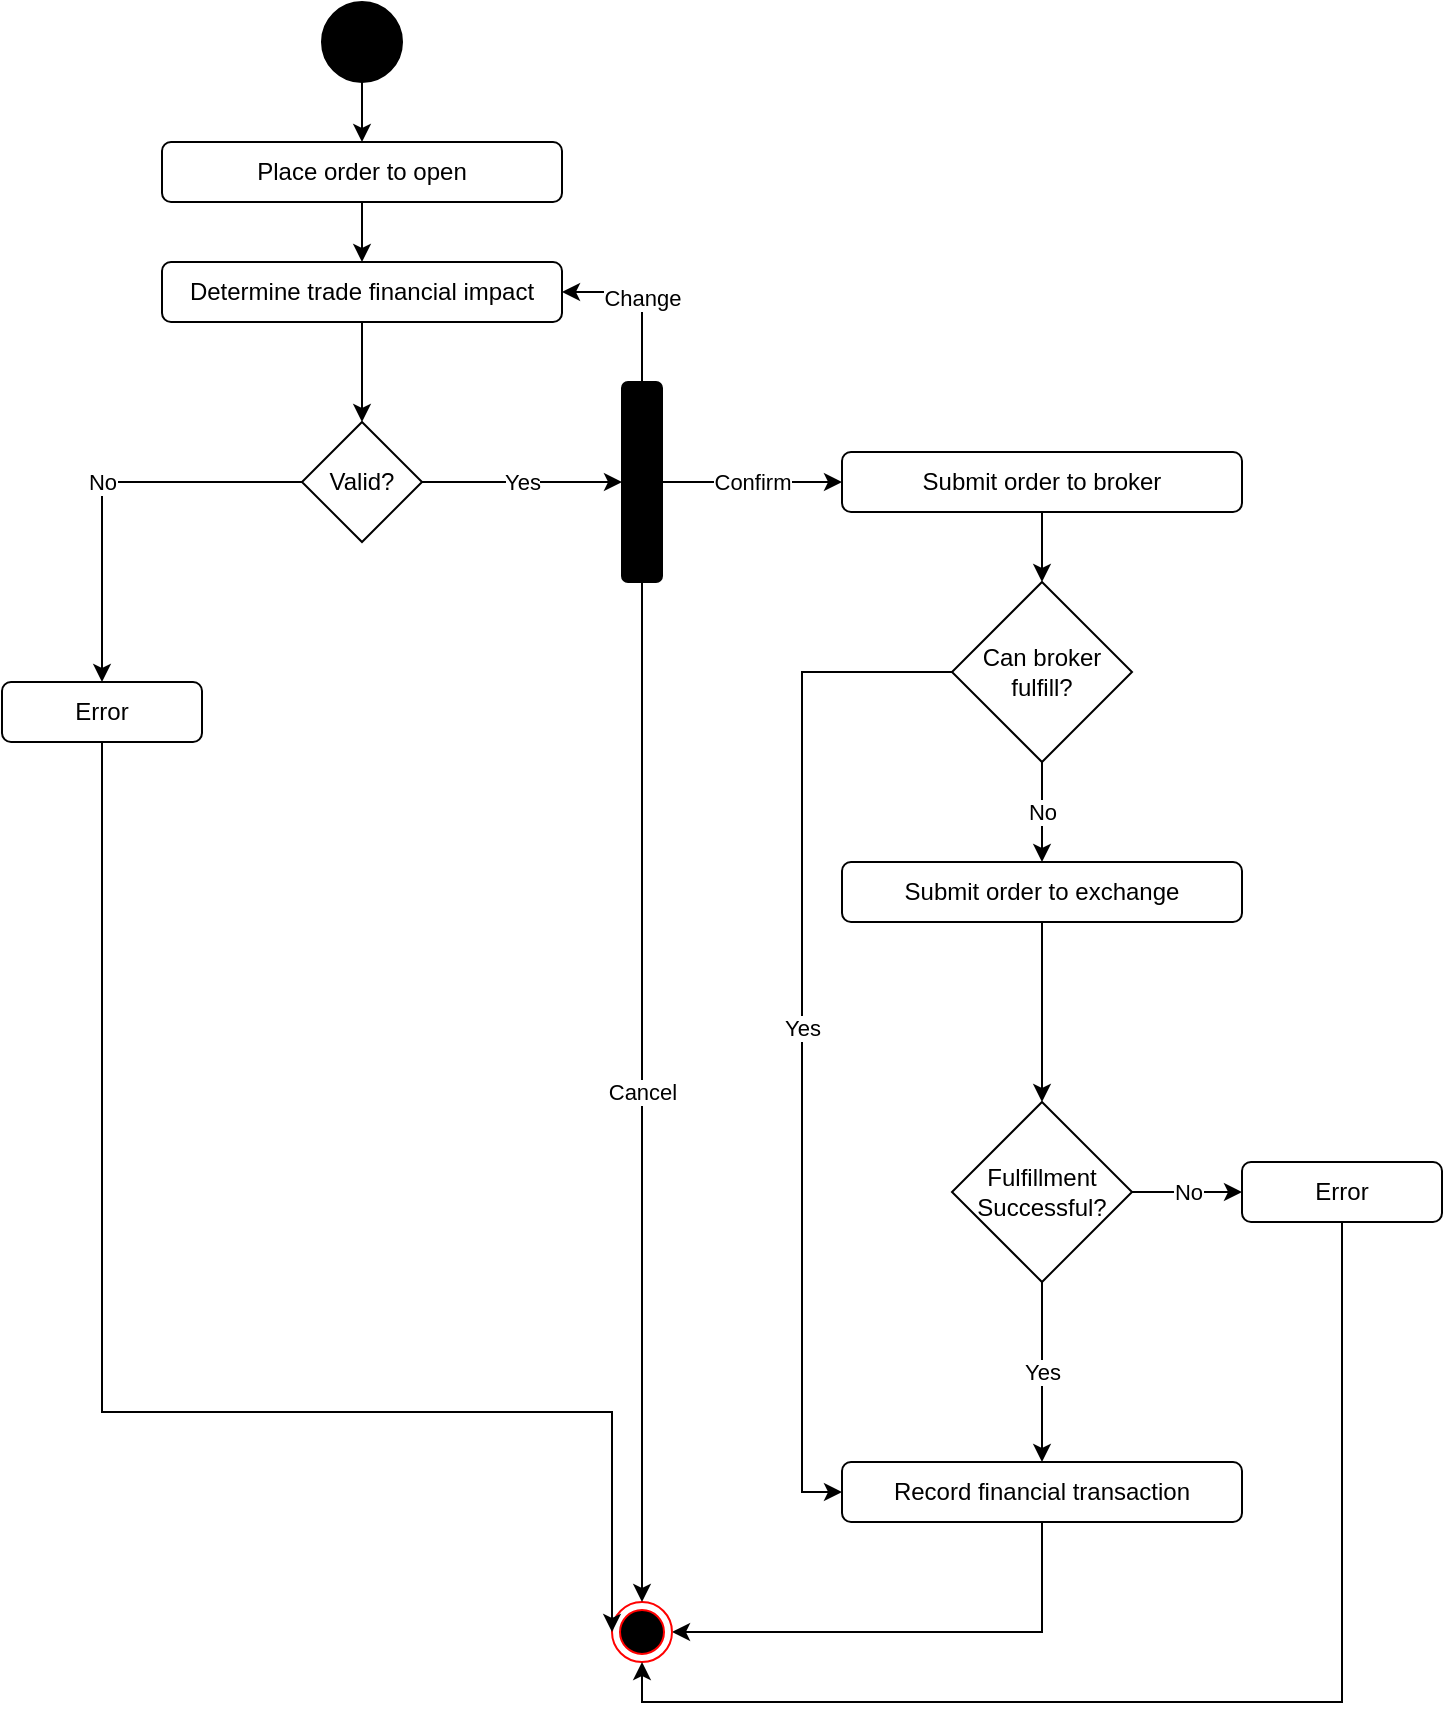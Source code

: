 <mxfile version="13.9.2" type="github">
  <diagram id="h0yh4uh9Ou2qqzZrw4VW" name="Page-1">
    <mxGraphModel dx="1038" dy="491" grid="1" gridSize="10" guides="1" tooltips="1" connect="1" arrows="1" fold="1" page="1" pageScale="1" pageWidth="850" pageHeight="1100" math="0" shadow="0">
      <root>
        <mxCell id="0" />
        <mxCell id="1" parent="0" />
        <mxCell id="fXs1r2CifXFu1rM4M8Fj-4" value="" style="edgeStyle=orthogonalEdgeStyle;rounded=0;orthogonalLoop=1;jettySize=auto;html=1;" parent="1" source="fXs1r2CifXFu1rM4M8Fj-1" target="fXs1r2CifXFu1rM4M8Fj-2" edge="1">
          <mxGeometry relative="1" as="geometry" />
        </mxCell>
        <mxCell id="fXs1r2CifXFu1rM4M8Fj-1" value="" style="ellipse;whiteSpace=wrap;html=1;aspect=fixed;fillColor=#000000;" parent="1" vertex="1">
          <mxGeometry x="220" y="40" width="40" height="40" as="geometry" />
        </mxCell>
        <mxCell id="fXs1r2CifXFu1rM4M8Fj-5" value="" style="edgeStyle=orthogonalEdgeStyle;rounded=0;orthogonalLoop=1;jettySize=auto;html=1;entryX=0.5;entryY=0;entryDx=0;entryDy=0;" parent="1" source="fXs1r2CifXFu1rM4M8Fj-2" target="U1gIK-Ml1kVYt0ZC6_mx-11" edge="1">
          <mxGeometry relative="1" as="geometry" />
        </mxCell>
        <mxCell id="fXs1r2CifXFu1rM4M8Fj-2" value="Place order to open" style="rounded=1;whiteSpace=wrap;html=1;fillColor=#FFFFFF;" parent="1" vertex="1">
          <mxGeometry x="140" y="110" width="200" height="30" as="geometry" />
        </mxCell>
        <mxCell id="fXs1r2CifXFu1rM4M8Fj-21" value="No" style="edgeStyle=orthogonalEdgeStyle;rounded=0;orthogonalLoop=1;jettySize=auto;html=1;" parent="1" source="fXs1r2CifXFu1rM4M8Fj-3" target="fXs1r2CifXFu1rM4M8Fj-20" edge="1">
          <mxGeometry relative="1" as="geometry" />
        </mxCell>
        <mxCell id="fXs1r2CifXFu1rM4M8Fj-3" value="Valid?" style="rhombus;whiteSpace=wrap;html=1;fillColor=#FFFFFF;" parent="1" vertex="1">
          <mxGeometry x="210" y="250" width="60" height="60" as="geometry" />
        </mxCell>
        <mxCell id="fXs1r2CifXFu1rM4M8Fj-12" value="" style="edgeStyle=orthogonalEdgeStyle;rounded=0;orthogonalLoop=1;jettySize=auto;html=1;entryX=1;entryY=0.5;entryDx=0;entryDy=0;exitX=0.5;exitY=1;exitDx=0;exitDy=0;" parent="1" source="fXs1r2CifXFu1rM4M8Fj-8" target="fXs1r2CifXFu1rM4M8Fj-15" edge="1">
          <mxGeometry relative="1" as="geometry">
            <mxPoint x="580" y="570" as="targetPoint" />
          </mxGeometry>
        </mxCell>
        <mxCell id="fXs1r2CifXFu1rM4M8Fj-15" value="" style="ellipse;html=1;shape=endState;fillColor=#000000;strokeColor=#ff0000;" parent="1" vertex="1">
          <mxGeometry x="365" y="840" width="30" height="30" as="geometry" />
        </mxCell>
        <mxCell id="fXs1r2CifXFu1rM4M8Fj-23" style="edgeStyle=orthogonalEdgeStyle;rounded=0;orthogonalLoop=1;jettySize=auto;html=1;entryX=0;entryY=0.5;entryDx=0;entryDy=0;exitX=0.5;exitY=1;exitDx=0;exitDy=0;" parent="1" source="fXs1r2CifXFu1rM4M8Fj-20" target="fXs1r2CifXFu1rM4M8Fj-15" edge="1">
          <mxGeometry relative="1" as="geometry">
            <Array as="points">
              <mxPoint x="110" y="745" />
            </Array>
          </mxGeometry>
        </mxCell>
        <mxCell id="fXs1r2CifXFu1rM4M8Fj-20" value="Error" style="rounded=1;whiteSpace=wrap;html=1;fillColor=#FFFFFF;" parent="1" vertex="1">
          <mxGeometry x="60" y="380" width="100" height="30" as="geometry" />
        </mxCell>
        <mxCell id="i4_D4u_NBAQ-QaVN7W0C-22" value="Yes" style="edgeStyle=orthogonalEdgeStyle;rounded=0;orthogonalLoop=1;jettySize=auto;html=1;entryX=0;entryY=0.5;entryDx=0;entryDy=0;endArrow=classic;endFill=1;exitX=1;exitY=0.5;exitDx=0;exitDy=0;" parent="1" source="fXs1r2CifXFu1rM4M8Fj-3" target="U1gIK-Ml1kVYt0ZC6_mx-14" edge="1">
          <mxGeometry relative="1" as="geometry">
            <mxPoint x="340" y="280" as="targetPoint" />
          </mxGeometry>
        </mxCell>
        <mxCell id="fXs1r2CifXFu1rM4M8Fj-8" value="Record financial transaction" style="rounded=1;whiteSpace=wrap;html=1;fillColor=#FFFFFF;" parent="1" vertex="1">
          <mxGeometry x="480" y="770" width="200" height="30" as="geometry" />
        </mxCell>
        <mxCell id="OsMlclKe9sGLii8gvVtk-3" value="" style="edgeStyle=orthogonalEdgeStyle;rounded=0;orthogonalLoop=1;jettySize=auto;html=1;entryX=0.5;entryY=0;entryDx=0;entryDy=0;" parent="1" source="OsMlclKe9sGLii8gvVtk-1" target="U1gIK-Ml1kVYt0ZC6_mx-18" edge="1">
          <mxGeometry relative="1" as="geometry">
            <mxPoint x="580" y="280" as="targetPoint" />
          </mxGeometry>
        </mxCell>
        <mxCell id="OsMlclKe9sGLii8gvVtk-1" value="Submit order to broker" style="rounded=1;whiteSpace=wrap;html=1;fillColor=#FFFFFF;" parent="1" vertex="1">
          <mxGeometry x="480" y="265" width="200" height="30" as="geometry" />
        </mxCell>
        <mxCell id="U1gIK-Ml1kVYt0ZC6_mx-2" style="edgeStyle=orthogonalEdgeStyle;rounded=0;orthogonalLoop=1;jettySize=auto;html=1;entryX=0.5;entryY=0;entryDx=0;entryDy=0;" edge="1" parent="1" source="U1gIK-Ml1kVYt0ZC6_mx-1" target="U1gIK-Ml1kVYt0ZC6_mx-3">
          <mxGeometry relative="1" as="geometry" />
        </mxCell>
        <mxCell id="U1gIK-Ml1kVYt0ZC6_mx-1" value="Submit order to exchange" style="rounded=1;whiteSpace=wrap;html=1;fillColor=#FFFFFF;" vertex="1" parent="1">
          <mxGeometry x="480" y="470" width="200" height="30" as="geometry" />
        </mxCell>
        <mxCell id="U1gIK-Ml1kVYt0ZC6_mx-4" value="Yes" style="edgeStyle=orthogonalEdgeStyle;rounded=0;orthogonalLoop=1;jettySize=auto;html=1;entryX=0.5;entryY=0;entryDx=0;entryDy=0;" edge="1" parent="1" source="U1gIK-Ml1kVYt0ZC6_mx-3" target="fXs1r2CifXFu1rM4M8Fj-8">
          <mxGeometry relative="1" as="geometry" />
        </mxCell>
        <mxCell id="U1gIK-Ml1kVYt0ZC6_mx-5" value="No" style="edgeStyle=orthogonalEdgeStyle;rounded=0;orthogonalLoop=1;jettySize=auto;html=1;entryX=0;entryY=0.5;entryDx=0;entryDy=0;" edge="1" parent="1" source="U1gIK-Ml1kVYt0ZC6_mx-3" target="U1gIK-Ml1kVYt0ZC6_mx-7">
          <mxGeometry relative="1" as="geometry" />
        </mxCell>
        <mxCell id="U1gIK-Ml1kVYt0ZC6_mx-3" value="&lt;span&gt;Fulfillment Successful?&lt;/span&gt;" style="rhombus;whiteSpace=wrap;html=1;" vertex="1" parent="1">
          <mxGeometry x="535" y="590" width="90" height="90" as="geometry" />
        </mxCell>
        <mxCell id="U1gIK-Ml1kVYt0ZC6_mx-10" style="edgeStyle=orthogonalEdgeStyle;rounded=0;orthogonalLoop=1;jettySize=auto;html=1;entryX=0.5;entryY=1;entryDx=0;entryDy=0;exitX=0.5;exitY=1;exitDx=0;exitDy=0;" edge="1" parent="1" source="U1gIK-Ml1kVYt0ZC6_mx-7" target="fXs1r2CifXFu1rM4M8Fj-15">
          <mxGeometry relative="1" as="geometry" />
        </mxCell>
        <mxCell id="U1gIK-Ml1kVYt0ZC6_mx-7" value="Error" style="rounded=1;whiteSpace=wrap;html=1;fillColor=#FFFFFF;" vertex="1" parent="1">
          <mxGeometry x="680" y="620" width="100" height="30" as="geometry" />
        </mxCell>
        <mxCell id="U1gIK-Ml1kVYt0ZC6_mx-13" style="edgeStyle=orthogonalEdgeStyle;rounded=0;orthogonalLoop=1;jettySize=auto;html=1;entryX=0.5;entryY=0;entryDx=0;entryDy=0;exitX=0.5;exitY=1;exitDx=0;exitDy=0;" edge="1" parent="1" source="U1gIK-Ml1kVYt0ZC6_mx-11" target="fXs1r2CifXFu1rM4M8Fj-3">
          <mxGeometry relative="1" as="geometry">
            <Array as="points" />
          </mxGeometry>
        </mxCell>
        <mxCell id="U1gIK-Ml1kVYt0ZC6_mx-11" value="Determine trade financial impact" style="rounded=1;whiteSpace=wrap;html=1;fillColor=#FFFFFF;" vertex="1" parent="1">
          <mxGeometry x="140" y="170" width="200" height="30" as="geometry" />
        </mxCell>
        <mxCell id="U1gIK-Ml1kVYt0ZC6_mx-15" value="Change" style="edgeStyle=orthogonalEdgeStyle;rounded=0;orthogonalLoop=1;jettySize=auto;html=1;exitX=0.5;exitY=0;exitDx=0;exitDy=0;" edge="1" parent="1" source="U1gIK-Ml1kVYt0ZC6_mx-14">
          <mxGeometry relative="1" as="geometry">
            <mxPoint x="340" y="185" as="targetPoint" />
            <Array as="points">
              <mxPoint x="380" y="185" />
              <mxPoint x="340" y="185" />
            </Array>
          </mxGeometry>
        </mxCell>
        <mxCell id="U1gIK-Ml1kVYt0ZC6_mx-16" value="Confirm" style="edgeStyle=orthogonalEdgeStyle;rounded=0;orthogonalLoop=1;jettySize=auto;html=1;entryX=0;entryY=0.5;entryDx=0;entryDy=0;" edge="1" parent="1" source="U1gIK-Ml1kVYt0ZC6_mx-14" target="OsMlclKe9sGLii8gvVtk-1">
          <mxGeometry relative="1" as="geometry" />
        </mxCell>
        <mxCell id="U1gIK-Ml1kVYt0ZC6_mx-17" value="Cancel" style="edgeStyle=orthogonalEdgeStyle;rounded=0;orthogonalLoop=1;jettySize=auto;html=1;entryX=0.5;entryY=0;entryDx=0;entryDy=0;" edge="1" parent="1" source="U1gIK-Ml1kVYt0ZC6_mx-14" target="fXs1r2CifXFu1rM4M8Fj-15">
          <mxGeometry relative="1" as="geometry" />
        </mxCell>
        <mxCell id="U1gIK-Ml1kVYt0ZC6_mx-14" value="" style="rounded=1;whiteSpace=wrap;html=1;fillColor=#000000;" vertex="1" parent="1">
          <mxGeometry x="370" y="230" width="20" height="100" as="geometry" />
        </mxCell>
        <mxCell id="U1gIK-Ml1kVYt0ZC6_mx-19" value="No" style="edgeStyle=orthogonalEdgeStyle;rounded=0;orthogonalLoop=1;jettySize=auto;html=1;entryX=0.5;entryY=0;entryDx=0;entryDy=0;" edge="1" parent="1" source="U1gIK-Ml1kVYt0ZC6_mx-18" target="U1gIK-Ml1kVYt0ZC6_mx-1">
          <mxGeometry relative="1" as="geometry" />
        </mxCell>
        <mxCell id="U1gIK-Ml1kVYt0ZC6_mx-20" value="Yes" style="edgeStyle=orthogonalEdgeStyle;rounded=0;orthogonalLoop=1;jettySize=auto;html=1;entryX=0;entryY=0.5;entryDx=0;entryDy=0;" edge="1" parent="1" source="U1gIK-Ml1kVYt0ZC6_mx-18" target="fXs1r2CifXFu1rM4M8Fj-8">
          <mxGeometry relative="1" as="geometry">
            <Array as="points">
              <mxPoint x="460" y="375" />
              <mxPoint x="460" y="785" />
            </Array>
          </mxGeometry>
        </mxCell>
        <mxCell id="U1gIK-Ml1kVYt0ZC6_mx-18" value="&lt;span&gt;Can broker fulfill?&lt;/span&gt;" style="rhombus;whiteSpace=wrap;html=1;" vertex="1" parent="1">
          <mxGeometry x="535" y="330" width="90" height="90" as="geometry" />
        </mxCell>
      </root>
    </mxGraphModel>
  </diagram>
</mxfile>
